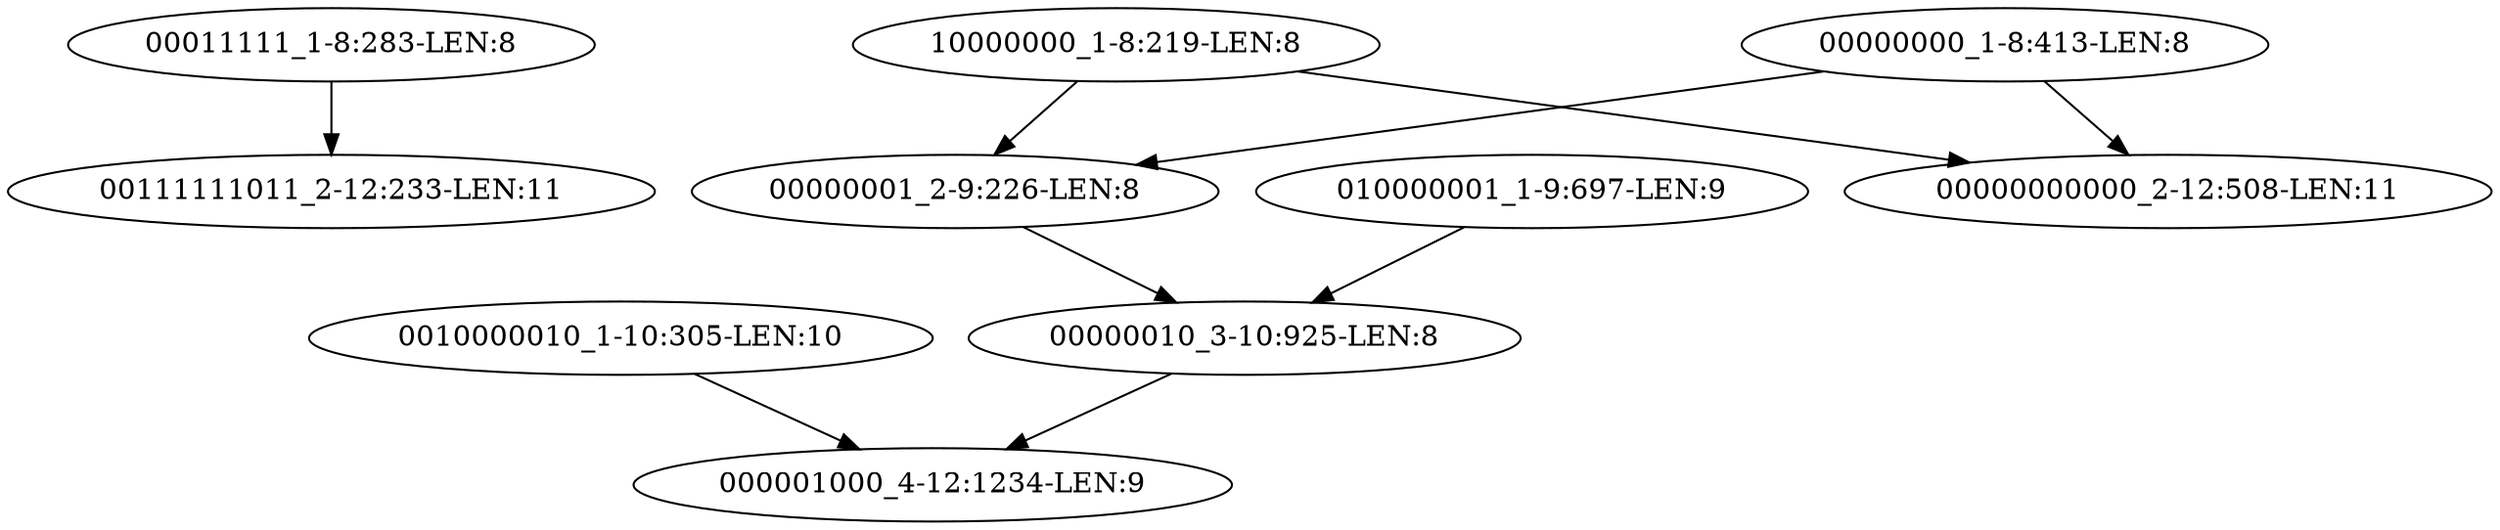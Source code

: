 digraph G {
    "00011111_1-8:283-LEN:8" -> "00111111011_2-12:233-LEN:11";
    "0010000010_1-10:305-LEN:10" -> "000001000_4-12:1234-LEN:9";
    "10000000_1-8:219-LEN:8" -> "00000000000_2-12:508-LEN:11";
    "10000000_1-8:219-LEN:8" -> "00000001_2-9:226-LEN:8";
    "00000000_1-8:413-LEN:8" -> "00000000000_2-12:508-LEN:11";
    "00000000_1-8:413-LEN:8" -> "00000001_2-9:226-LEN:8";
    "00000010_3-10:925-LEN:8" -> "000001000_4-12:1234-LEN:9";
    "00000001_2-9:226-LEN:8" -> "00000010_3-10:925-LEN:8";
    "010000001_1-9:697-LEN:9" -> "00000010_3-10:925-LEN:8";
}

